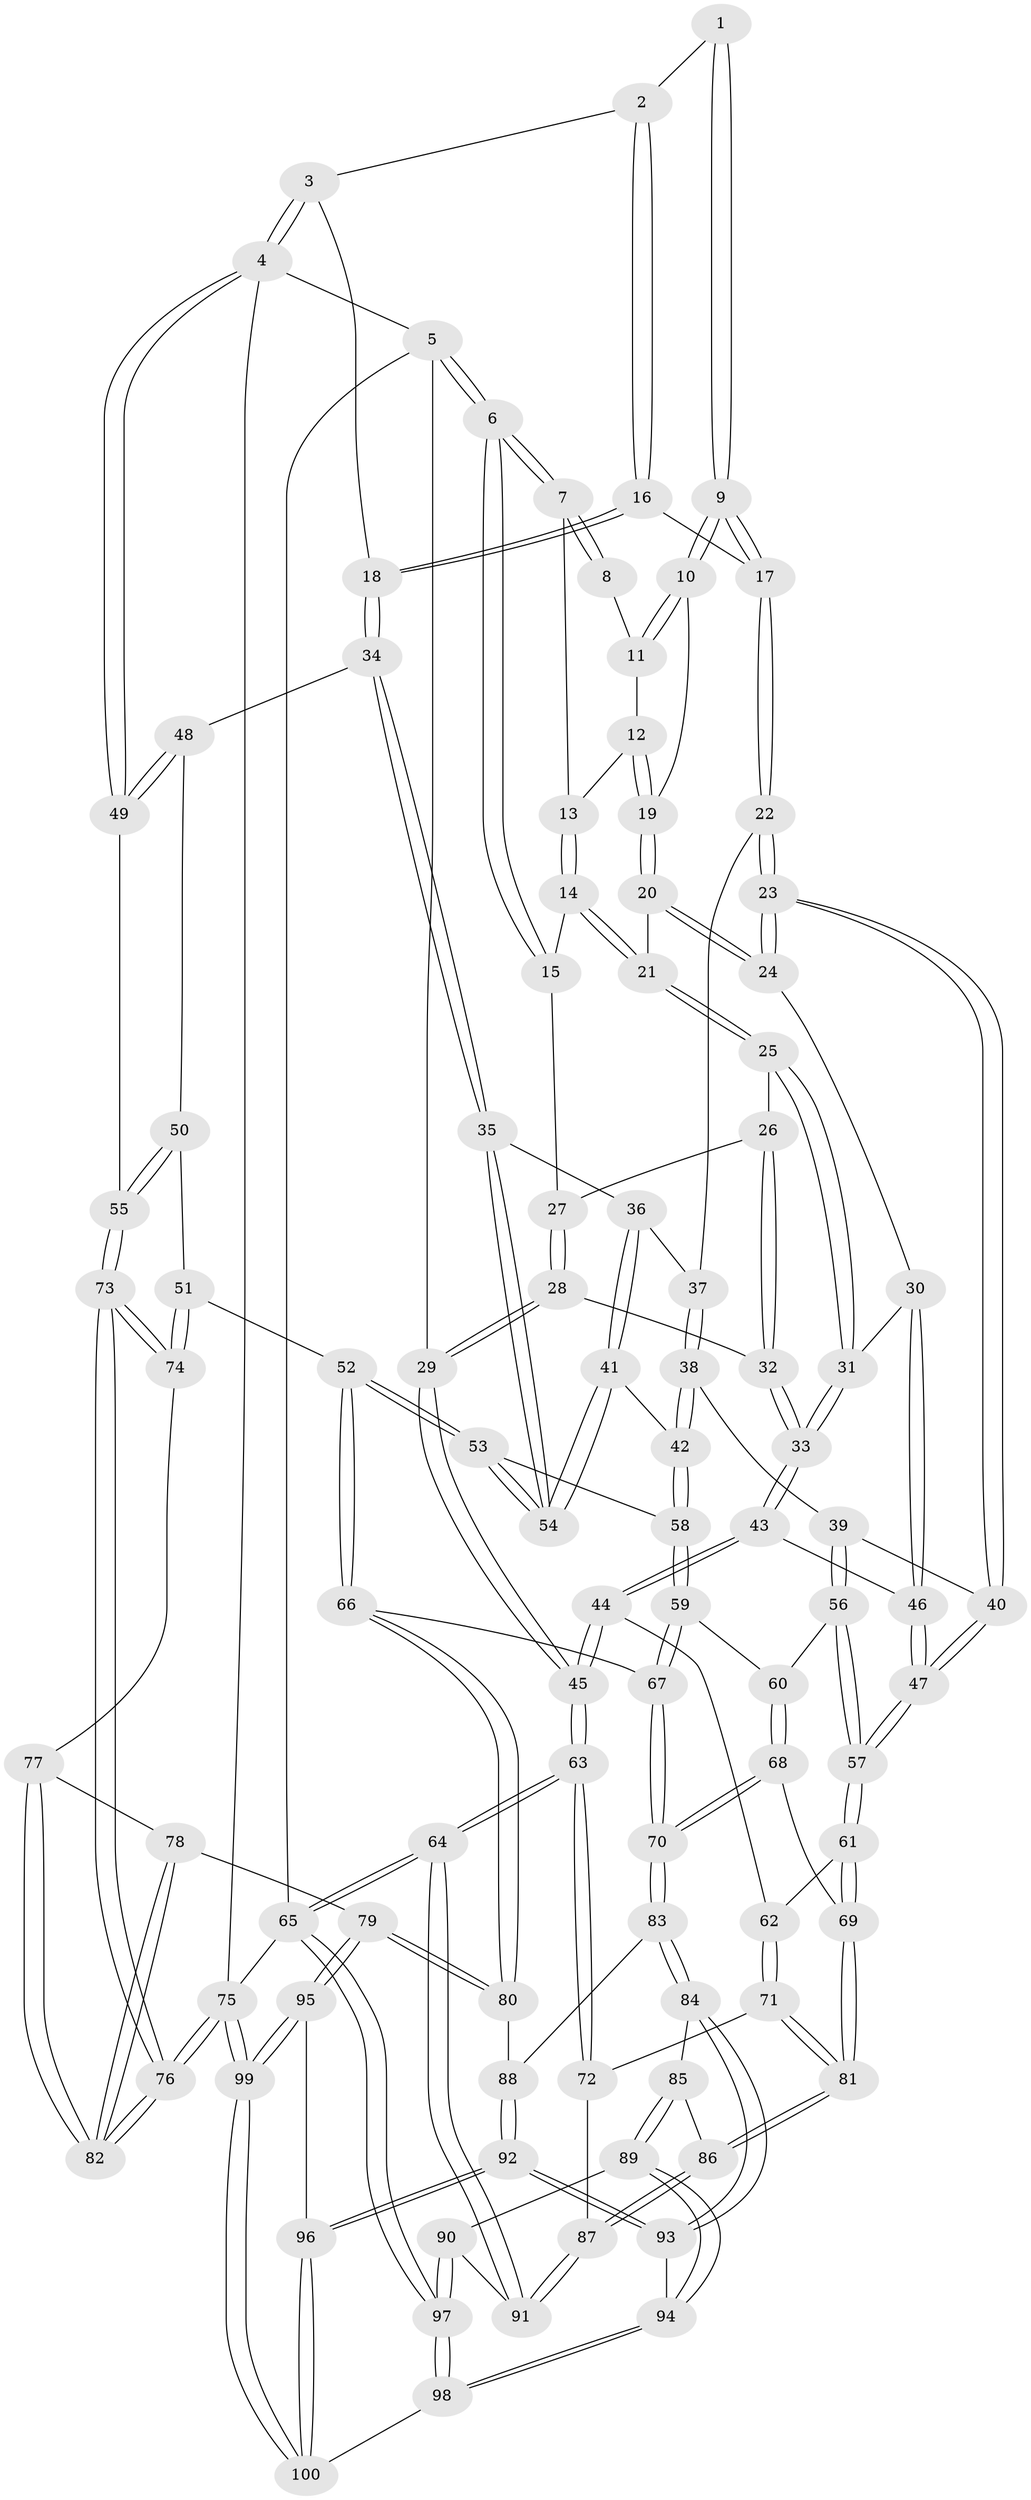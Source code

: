// Generated by graph-tools (version 1.1) at 2025/03/03/09/25 03:03:21]
// undirected, 100 vertices, 247 edges
graph export_dot {
graph [start="1"]
  node [color=gray90,style=filled];
  1 [pos="+0.38356964229337204+0"];
  2 [pos="+0.7302201092181354+0"];
  3 [pos="+0.7778585918590495+0"];
  4 [pos="+1+0"];
  5 [pos="+0+0"];
  6 [pos="+0+0"];
  7 [pos="+0.03874258976848748+0"];
  8 [pos="+0.3287522217617826+0"];
  9 [pos="+0.475670754418871+0.15041025959050608"];
  10 [pos="+0.40054335530141916+0.11181849199051015"];
  11 [pos="+0.33160301467762265+0"];
  12 [pos="+0.26499935623219256+0.09974653050301686"];
  13 [pos="+0.17464668241938053+0"];
  14 [pos="+0.20181234592649716+0.14033124120427254"];
  15 [pos="+0.042399401871347026+0.0998262674790655"];
  16 [pos="+0.5624213778602648+0.12287337687669858"];
  17 [pos="+0.4936489457203759+0.16469371042716846"];
  18 [pos="+0.7996307055702844+0.2722189849139309"];
  19 [pos="+0.26493451254231265+0.1243122632026184"];
  20 [pos="+0.23818531266020823+0.15625616344382953"];
  21 [pos="+0.23791845857054816+0.15618992654248984"];
  22 [pos="+0.4841738801616789+0.19663105437617595"];
  23 [pos="+0.2869227497892043+0.3102079501774982"];
  24 [pos="+0.2801454774404338+0.30727149492900935"];
  25 [pos="+0.10819967064911748+0.23688806718327438"];
  26 [pos="+0.08397843121679362+0.21646333882672042"];
  27 [pos="+0.056341761669432465+0.14437355808035676"];
  28 [pos="+0+0.30660076969736716"];
  29 [pos="+0+0.30769663856016377"];
  30 [pos="+0.2019874644978237+0.32935997040608855"];
  31 [pos="+0.16747300884600816+0.3327940641645945"];
  32 [pos="+0.008816528367433955+0.30802938070766467"];
  33 [pos="+0.11306146136511684+0.37022875495879887"];
  34 [pos="+0.8039041611650042+0.2796562154260871"];
  35 [pos="+0.7462807504998791+0.3268425756216278"];
  36 [pos="+0.5675183556274493+0.30510824432307704"];
  37 [pos="+0.4921402908541724+0.21641357858584784"];
  38 [pos="+0.45849574946412064+0.4168405655861173"];
  39 [pos="+0.40342072903026427+0.4239325018412467"];
  40 [pos="+0.3227268960748987+0.37968625162180586"];
  41 [pos="+0.5491831194758527+0.4154053603198889"];
  42 [pos="+0.503187036037628+0.434204197369722"];
  43 [pos="+0.08826388895988577+0.4370375863851896"];
  44 [pos="+0.03011904317365541+0.5403435628668289"];
  45 [pos="+0+0.5893428944178227"];
  46 [pos="+0.2036501897877375+0.4600268234227138"];
  47 [pos="+0.25200204366858275+0.5337418271737613"];
  48 [pos="+0.8132292472108205+0.28199969784306494"];
  49 [pos="+1+0"];
  50 [pos="+0.8666548606233251+0.3380745639011222"];
  51 [pos="+0.8124829326550065+0.5917808098888258"];
  52 [pos="+0.7125162491113695+0.5837769172761568"];
  53 [pos="+0.6849360270612408+0.5269940200391965"];
  54 [pos="+0.6767445992802247+0.450870086476116"];
  55 [pos="+1+0.4746298228096235"];
  56 [pos="+0.393716076905808+0.5335076281092673"];
  57 [pos="+0.2477196270018778+0.5623133918410024"];
  58 [pos="+0.5155957771671081+0.5314721893807033"];
  59 [pos="+0.4879744994734217+0.5818496746895738"];
  60 [pos="+0.43637577261376154+0.5795470249397476"];
  61 [pos="+0.2182581044489877+0.6074601683437353"];
  62 [pos="+0.041813443002010627+0.545922872600547"];
  63 [pos="+0+0.6157168977121849"];
  64 [pos="+0+0.8559758483606683"];
  65 [pos="+0+1"];
  66 [pos="+0.6315284387804009+0.6959662370200946"];
  67 [pos="+0.5431421304665218+0.6646551793483714"];
  68 [pos="+0.34451359506848195+0.6965856315485267"];
  69 [pos="+0.23931399955005797+0.6616933214510407"];
  70 [pos="+0.3967444043577065+0.7548299737210474"];
  71 [pos="+0.09208958159990258+0.7198982450147633"];
  72 [pos="+0+0.7341793917469506"];
  73 [pos="+1+0.586488106576877"];
  74 [pos="+0.8544997726559889+0.6134951723712219"];
  75 [pos="+1+1"];
  76 [pos="+1+1"];
  77 [pos="+0.8419319357837893+0.7030387414048076"];
  78 [pos="+0.7667909434242461+0.8383659959432189"];
  79 [pos="+0.6973307107029014+0.8520395392040536"];
  80 [pos="+0.6477420593264281+0.7927334698082347"];
  81 [pos="+0.18569790910038916+0.7622981474358854"];
  82 [pos="+1+0.9328894050006222"];
  83 [pos="+0.39705662529025104+0.7566939094522541"];
  84 [pos="+0.3804579894134675+0.829691192493794"];
  85 [pos="+0.2531269171625429+0.8345018931918831"];
  86 [pos="+0.18133328441746835+0.7831257606999033"];
  87 [pos="+0.12250618094262868+0.8465909596049708"];
  88 [pos="+0.5525071490595536+0.8197967500995952"];
  89 [pos="+0.2704306758187798+0.9344846355251123"];
  90 [pos="+0.12176140880524551+0.8854765662495749"];
  91 [pos="+0.1202230527656539+0.8529674888123757"];
  92 [pos="+0.45026816941523573+0.9339001631701522"];
  93 [pos="+0.3895152289482523+0.8701707059896924"];
  94 [pos="+0.27767876751479725+0.9434267683842033"];
  95 [pos="+0.6952223196474889+0.8621149717639282"];
  96 [pos="+0.4549671208070693+0.9503651760858773"];
  97 [pos="+0.006323113261010091+1"];
  98 [pos="+0.2641171080602175+1"];
  99 [pos="+0.6605987439045419+1"];
  100 [pos="+0.481378316671001+1"];
  1 -- 2;
  1 -- 9;
  1 -- 9;
  2 -- 3;
  2 -- 16;
  2 -- 16;
  3 -- 4;
  3 -- 4;
  3 -- 18;
  4 -- 5;
  4 -- 49;
  4 -- 49;
  4 -- 75;
  5 -- 6;
  5 -- 6;
  5 -- 29;
  5 -- 65;
  6 -- 7;
  6 -- 7;
  6 -- 15;
  6 -- 15;
  7 -- 8;
  7 -- 8;
  7 -- 13;
  8 -- 11;
  9 -- 10;
  9 -- 10;
  9 -- 17;
  9 -- 17;
  10 -- 11;
  10 -- 11;
  10 -- 19;
  11 -- 12;
  12 -- 13;
  12 -- 19;
  12 -- 19;
  13 -- 14;
  13 -- 14;
  14 -- 15;
  14 -- 21;
  14 -- 21;
  15 -- 27;
  16 -- 17;
  16 -- 18;
  16 -- 18;
  17 -- 22;
  17 -- 22;
  18 -- 34;
  18 -- 34;
  19 -- 20;
  19 -- 20;
  20 -- 21;
  20 -- 24;
  20 -- 24;
  21 -- 25;
  21 -- 25;
  22 -- 23;
  22 -- 23;
  22 -- 37;
  23 -- 24;
  23 -- 24;
  23 -- 40;
  23 -- 40;
  24 -- 30;
  25 -- 26;
  25 -- 31;
  25 -- 31;
  26 -- 27;
  26 -- 32;
  26 -- 32;
  27 -- 28;
  27 -- 28;
  28 -- 29;
  28 -- 29;
  28 -- 32;
  29 -- 45;
  29 -- 45;
  30 -- 31;
  30 -- 46;
  30 -- 46;
  31 -- 33;
  31 -- 33;
  32 -- 33;
  32 -- 33;
  33 -- 43;
  33 -- 43;
  34 -- 35;
  34 -- 35;
  34 -- 48;
  35 -- 36;
  35 -- 54;
  35 -- 54;
  36 -- 37;
  36 -- 41;
  36 -- 41;
  37 -- 38;
  37 -- 38;
  38 -- 39;
  38 -- 42;
  38 -- 42;
  39 -- 40;
  39 -- 56;
  39 -- 56;
  40 -- 47;
  40 -- 47;
  41 -- 42;
  41 -- 54;
  41 -- 54;
  42 -- 58;
  42 -- 58;
  43 -- 44;
  43 -- 44;
  43 -- 46;
  44 -- 45;
  44 -- 45;
  44 -- 62;
  45 -- 63;
  45 -- 63;
  46 -- 47;
  46 -- 47;
  47 -- 57;
  47 -- 57;
  48 -- 49;
  48 -- 49;
  48 -- 50;
  49 -- 55;
  50 -- 51;
  50 -- 55;
  50 -- 55;
  51 -- 52;
  51 -- 74;
  51 -- 74;
  52 -- 53;
  52 -- 53;
  52 -- 66;
  52 -- 66;
  53 -- 54;
  53 -- 54;
  53 -- 58;
  55 -- 73;
  55 -- 73;
  56 -- 57;
  56 -- 57;
  56 -- 60;
  57 -- 61;
  57 -- 61;
  58 -- 59;
  58 -- 59;
  59 -- 60;
  59 -- 67;
  59 -- 67;
  60 -- 68;
  60 -- 68;
  61 -- 62;
  61 -- 69;
  61 -- 69;
  62 -- 71;
  62 -- 71;
  63 -- 64;
  63 -- 64;
  63 -- 72;
  63 -- 72;
  64 -- 65;
  64 -- 65;
  64 -- 91;
  64 -- 91;
  65 -- 97;
  65 -- 97;
  65 -- 75;
  66 -- 67;
  66 -- 80;
  66 -- 80;
  67 -- 70;
  67 -- 70;
  68 -- 69;
  68 -- 70;
  68 -- 70;
  69 -- 81;
  69 -- 81;
  70 -- 83;
  70 -- 83;
  71 -- 72;
  71 -- 81;
  71 -- 81;
  72 -- 87;
  73 -- 74;
  73 -- 74;
  73 -- 76;
  73 -- 76;
  74 -- 77;
  75 -- 76;
  75 -- 76;
  75 -- 99;
  75 -- 99;
  76 -- 82;
  76 -- 82;
  77 -- 78;
  77 -- 82;
  77 -- 82;
  78 -- 79;
  78 -- 82;
  78 -- 82;
  79 -- 80;
  79 -- 80;
  79 -- 95;
  79 -- 95;
  80 -- 88;
  81 -- 86;
  81 -- 86;
  83 -- 84;
  83 -- 84;
  83 -- 88;
  84 -- 85;
  84 -- 93;
  84 -- 93;
  85 -- 86;
  85 -- 89;
  85 -- 89;
  86 -- 87;
  86 -- 87;
  87 -- 91;
  87 -- 91;
  88 -- 92;
  88 -- 92;
  89 -- 90;
  89 -- 94;
  89 -- 94;
  90 -- 91;
  90 -- 97;
  90 -- 97;
  92 -- 93;
  92 -- 93;
  92 -- 96;
  92 -- 96;
  93 -- 94;
  94 -- 98;
  94 -- 98;
  95 -- 96;
  95 -- 99;
  95 -- 99;
  96 -- 100;
  96 -- 100;
  97 -- 98;
  97 -- 98;
  98 -- 100;
  99 -- 100;
  99 -- 100;
}
